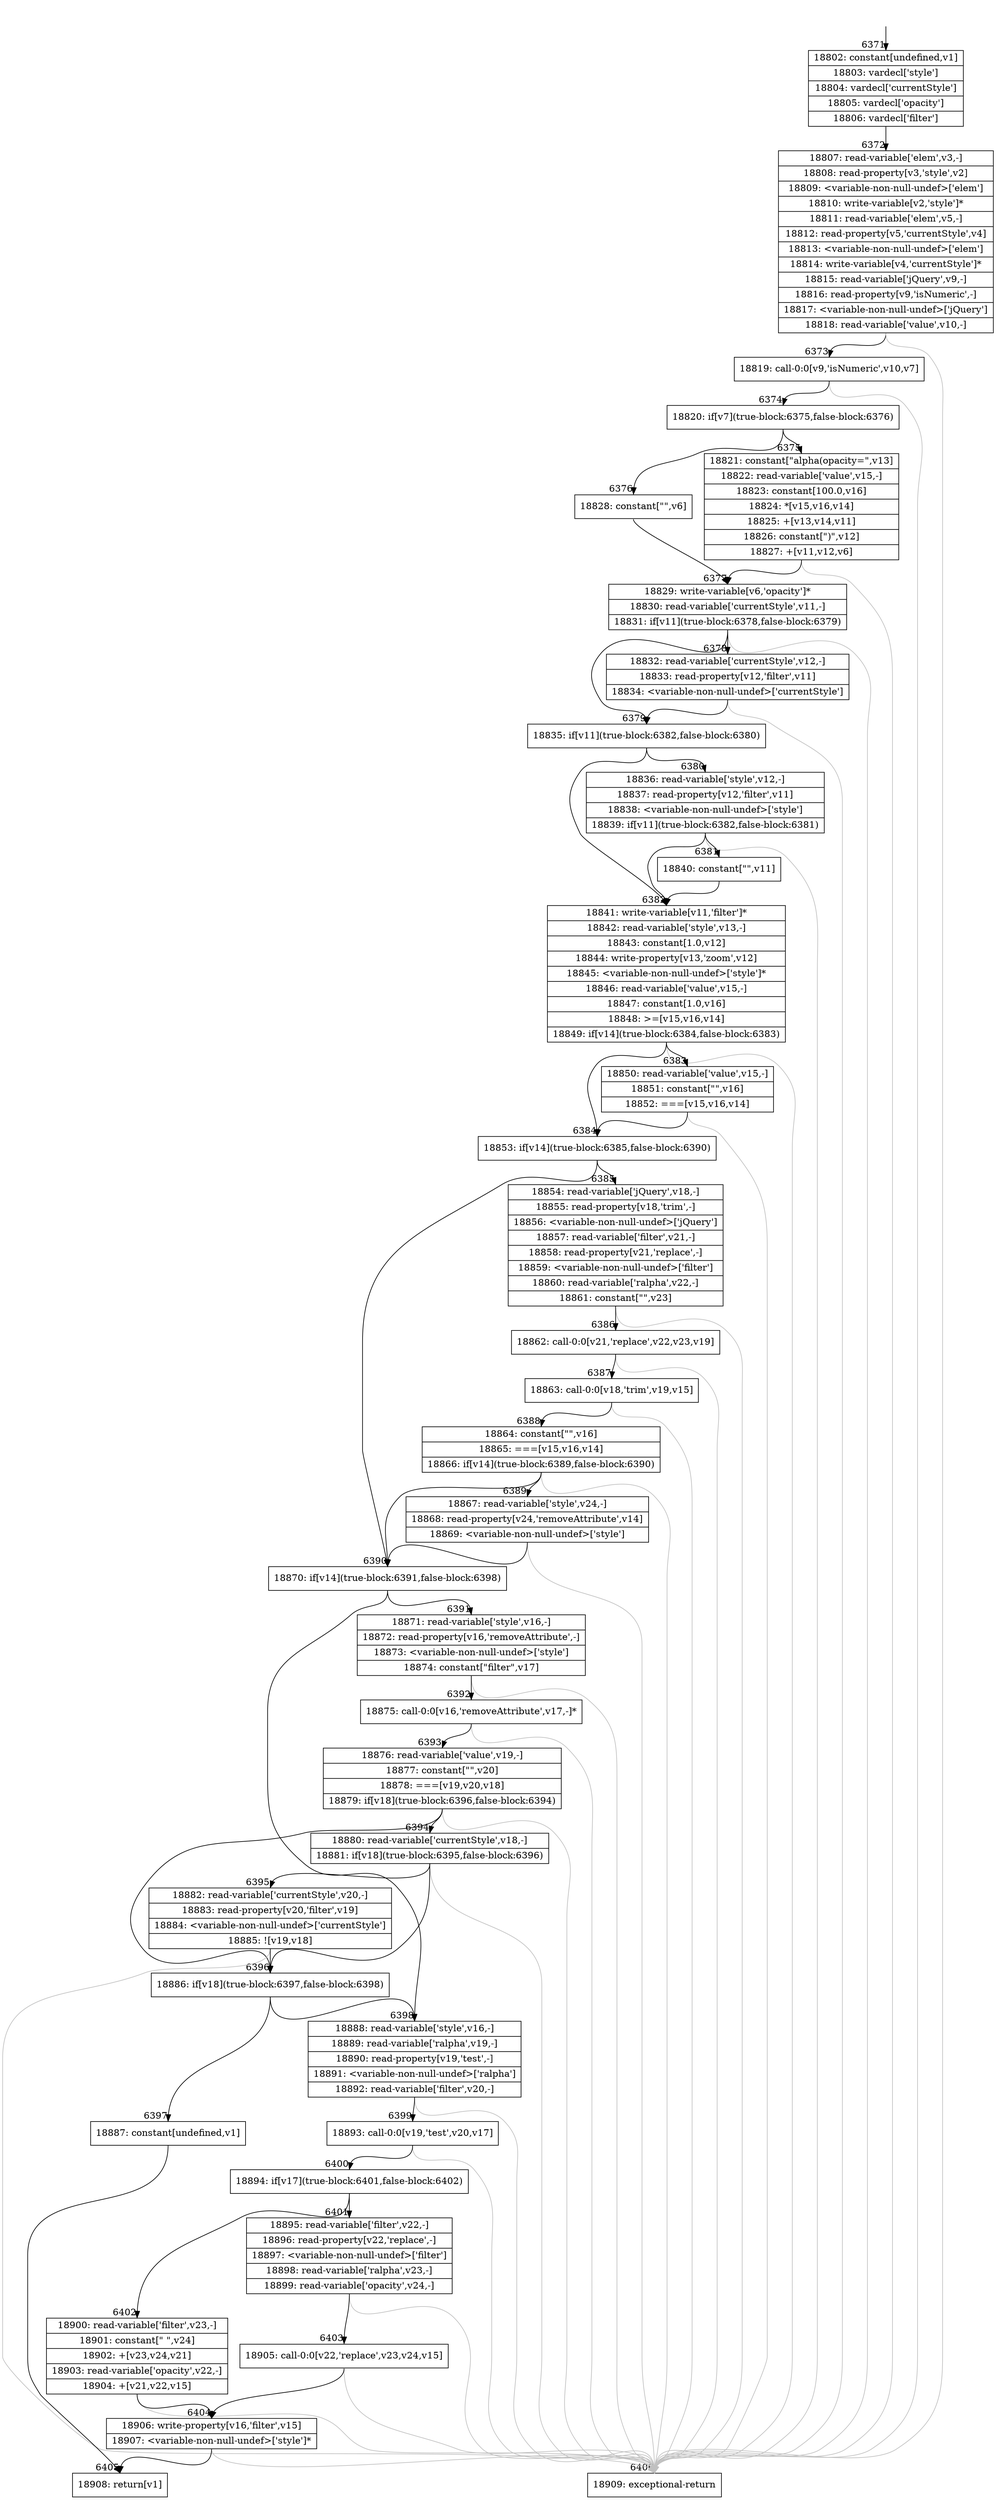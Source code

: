 digraph {
rankdir="TD"
BB_entry389[shape=none,label=""];
BB_entry389 -> BB6371 [tailport=s, headport=n, headlabel="    6371"]
BB6371 [shape=record label="{18802: constant[undefined,v1]|18803: vardecl['style']|18804: vardecl['currentStyle']|18805: vardecl['opacity']|18806: vardecl['filter']}" ] 
BB6371 -> BB6372 [tailport=s, headport=n, headlabel="      6372"]
BB6372 [shape=record label="{18807: read-variable['elem',v3,-]|18808: read-property[v3,'style',v2]|18809: \<variable-non-null-undef\>['elem']|18810: write-variable[v2,'style']*|18811: read-variable['elem',v5,-]|18812: read-property[v5,'currentStyle',v4]|18813: \<variable-non-null-undef\>['elem']|18814: write-variable[v4,'currentStyle']*|18815: read-variable['jQuery',v9,-]|18816: read-property[v9,'isNumeric',-]|18817: \<variable-non-null-undef\>['jQuery']|18818: read-variable['value',v10,-]}" ] 
BB6372 -> BB6373 [tailport=s, headport=n, headlabel="      6373"]
BB6372 -> BB6406 [tailport=s, headport=n, color=gray, headlabel="      6406"]
BB6373 [shape=record label="{18819: call-0:0[v9,'isNumeric',v10,v7]}" ] 
BB6373 -> BB6374 [tailport=s, headport=n, headlabel="      6374"]
BB6373 -> BB6406 [tailport=s, headport=n, color=gray]
BB6374 [shape=record label="{18820: if[v7](true-block:6375,false-block:6376)}" ] 
BB6374 -> BB6375 [tailport=s, headport=n, headlabel="      6375"]
BB6374 -> BB6376 [tailport=s, headport=n, headlabel="      6376"]
BB6375 [shape=record label="{18821: constant[\"alpha(opacity=\",v13]|18822: read-variable['value',v15,-]|18823: constant[100.0,v16]|18824: *[v15,v16,v14]|18825: +[v13,v14,v11]|18826: constant[\")\",v12]|18827: +[v11,v12,v6]}" ] 
BB6375 -> BB6377 [tailport=s, headport=n, headlabel="      6377"]
BB6375 -> BB6406 [tailport=s, headport=n, color=gray]
BB6376 [shape=record label="{18828: constant[\"\",v6]}" ] 
BB6376 -> BB6377 [tailport=s, headport=n]
BB6377 [shape=record label="{18829: write-variable[v6,'opacity']*|18830: read-variable['currentStyle',v11,-]|18831: if[v11](true-block:6378,false-block:6379)}" ] 
BB6377 -> BB6379 [tailport=s, headport=n, headlabel="      6379"]
BB6377 -> BB6378 [tailport=s, headport=n, headlabel="      6378"]
BB6377 -> BB6406 [tailport=s, headport=n, color=gray]
BB6378 [shape=record label="{18832: read-variable['currentStyle',v12,-]|18833: read-property[v12,'filter',v11]|18834: \<variable-non-null-undef\>['currentStyle']}" ] 
BB6378 -> BB6379 [tailport=s, headport=n]
BB6378 -> BB6406 [tailport=s, headport=n, color=gray]
BB6379 [shape=record label="{18835: if[v11](true-block:6382,false-block:6380)}" ] 
BB6379 -> BB6382 [tailport=s, headport=n, headlabel="      6382"]
BB6379 -> BB6380 [tailport=s, headport=n, headlabel="      6380"]
BB6380 [shape=record label="{18836: read-variable['style',v12,-]|18837: read-property[v12,'filter',v11]|18838: \<variable-non-null-undef\>['style']|18839: if[v11](true-block:6382,false-block:6381)}" ] 
BB6380 -> BB6382 [tailport=s, headport=n]
BB6380 -> BB6381 [tailport=s, headport=n, headlabel="      6381"]
BB6380 -> BB6406 [tailport=s, headport=n, color=gray]
BB6381 [shape=record label="{18840: constant[\"\",v11]}" ] 
BB6381 -> BB6382 [tailport=s, headport=n]
BB6382 [shape=record label="{18841: write-variable[v11,'filter']*|18842: read-variable['style',v13,-]|18843: constant[1.0,v12]|18844: write-property[v13,'zoom',v12]|18845: \<variable-non-null-undef\>['style']*|18846: read-variable['value',v15,-]|18847: constant[1.0,v16]|18848: \>=[v15,v16,v14]|18849: if[v14](true-block:6384,false-block:6383)}" ] 
BB6382 -> BB6384 [tailport=s, headport=n, headlabel="      6384"]
BB6382 -> BB6383 [tailport=s, headport=n, headlabel="      6383"]
BB6382 -> BB6406 [tailport=s, headport=n, color=gray]
BB6383 [shape=record label="{18850: read-variable['value',v15,-]|18851: constant[\"\",v16]|18852: ===[v15,v16,v14]}" ] 
BB6383 -> BB6384 [tailport=s, headport=n]
BB6383 -> BB6406 [tailport=s, headport=n, color=gray]
BB6384 [shape=record label="{18853: if[v14](true-block:6385,false-block:6390)}" ] 
BB6384 -> BB6390 [tailport=s, headport=n, headlabel="      6390"]
BB6384 -> BB6385 [tailport=s, headport=n, headlabel="      6385"]
BB6385 [shape=record label="{18854: read-variable['jQuery',v18,-]|18855: read-property[v18,'trim',-]|18856: \<variable-non-null-undef\>['jQuery']|18857: read-variable['filter',v21,-]|18858: read-property[v21,'replace',-]|18859: \<variable-non-null-undef\>['filter']|18860: read-variable['ralpha',v22,-]|18861: constant[\"\",v23]}" ] 
BB6385 -> BB6386 [tailport=s, headport=n, headlabel="      6386"]
BB6385 -> BB6406 [tailport=s, headport=n, color=gray]
BB6386 [shape=record label="{18862: call-0:0[v21,'replace',v22,v23,v19]}" ] 
BB6386 -> BB6387 [tailport=s, headport=n, headlabel="      6387"]
BB6386 -> BB6406 [tailport=s, headport=n, color=gray]
BB6387 [shape=record label="{18863: call-0:0[v18,'trim',v19,v15]}" ] 
BB6387 -> BB6388 [tailport=s, headport=n, headlabel="      6388"]
BB6387 -> BB6406 [tailport=s, headport=n, color=gray]
BB6388 [shape=record label="{18864: constant[\"\",v16]|18865: ===[v15,v16,v14]|18866: if[v14](true-block:6389,false-block:6390)}" ] 
BB6388 -> BB6390 [tailport=s, headport=n]
BB6388 -> BB6389 [tailport=s, headport=n, headlabel="      6389"]
BB6388 -> BB6406 [tailport=s, headport=n, color=gray]
BB6389 [shape=record label="{18867: read-variable['style',v24,-]|18868: read-property[v24,'removeAttribute',v14]|18869: \<variable-non-null-undef\>['style']}" ] 
BB6389 -> BB6390 [tailport=s, headport=n]
BB6389 -> BB6406 [tailport=s, headport=n, color=gray]
BB6390 [shape=record label="{18870: if[v14](true-block:6391,false-block:6398)}" ] 
BB6390 -> BB6391 [tailport=s, headport=n, headlabel="      6391"]
BB6390 -> BB6398 [tailport=s, headport=n, headlabel="      6398"]
BB6391 [shape=record label="{18871: read-variable['style',v16,-]|18872: read-property[v16,'removeAttribute',-]|18873: \<variable-non-null-undef\>['style']|18874: constant[\"filter\",v17]}" ] 
BB6391 -> BB6392 [tailport=s, headport=n, headlabel="      6392"]
BB6391 -> BB6406 [tailport=s, headport=n, color=gray]
BB6392 [shape=record label="{18875: call-0:0[v16,'removeAttribute',v17,-]*}" ] 
BB6392 -> BB6393 [tailport=s, headport=n, headlabel="      6393"]
BB6392 -> BB6406 [tailport=s, headport=n, color=gray]
BB6393 [shape=record label="{18876: read-variable['value',v19,-]|18877: constant[\"\",v20]|18878: ===[v19,v20,v18]|18879: if[v18](true-block:6396,false-block:6394)}" ] 
BB6393 -> BB6396 [tailport=s, headport=n, headlabel="      6396"]
BB6393 -> BB6394 [tailport=s, headport=n, headlabel="      6394"]
BB6393 -> BB6406 [tailport=s, headport=n, color=gray]
BB6394 [shape=record label="{18880: read-variable['currentStyle',v18,-]|18881: if[v18](true-block:6395,false-block:6396)}" ] 
BB6394 -> BB6396 [tailport=s, headport=n]
BB6394 -> BB6395 [tailport=s, headport=n, headlabel="      6395"]
BB6394 -> BB6406 [tailport=s, headport=n, color=gray]
BB6395 [shape=record label="{18882: read-variable['currentStyle',v20,-]|18883: read-property[v20,'filter',v19]|18884: \<variable-non-null-undef\>['currentStyle']|18885: ![v19,v18]}" ] 
BB6395 -> BB6396 [tailport=s, headport=n]
BB6395 -> BB6406 [tailport=s, headport=n, color=gray]
BB6396 [shape=record label="{18886: if[v18](true-block:6397,false-block:6398)}" ] 
BB6396 -> BB6397 [tailport=s, headport=n, headlabel="      6397"]
BB6396 -> BB6398 [tailport=s, headport=n]
BB6397 [shape=record label="{18887: constant[undefined,v1]}" ] 
BB6397 -> BB6405 [tailport=s, headport=n, headlabel="      6405"]
BB6398 [shape=record label="{18888: read-variable['style',v16,-]|18889: read-variable['ralpha',v19,-]|18890: read-property[v19,'test',-]|18891: \<variable-non-null-undef\>['ralpha']|18892: read-variable['filter',v20,-]}" ] 
BB6398 -> BB6399 [tailport=s, headport=n, headlabel="      6399"]
BB6398 -> BB6406 [tailport=s, headport=n, color=gray]
BB6399 [shape=record label="{18893: call-0:0[v19,'test',v20,v17]}" ] 
BB6399 -> BB6400 [tailport=s, headport=n, headlabel="      6400"]
BB6399 -> BB6406 [tailport=s, headport=n, color=gray]
BB6400 [shape=record label="{18894: if[v17](true-block:6401,false-block:6402)}" ] 
BB6400 -> BB6401 [tailport=s, headport=n, headlabel="      6401"]
BB6400 -> BB6402 [tailport=s, headport=n, headlabel="      6402"]
BB6401 [shape=record label="{18895: read-variable['filter',v22,-]|18896: read-property[v22,'replace',-]|18897: \<variable-non-null-undef\>['filter']|18898: read-variable['ralpha',v23,-]|18899: read-variable['opacity',v24,-]}" ] 
BB6401 -> BB6403 [tailport=s, headport=n, headlabel="      6403"]
BB6401 -> BB6406 [tailport=s, headport=n, color=gray]
BB6402 [shape=record label="{18900: read-variable['filter',v23,-]|18901: constant[\" \",v24]|18902: +[v23,v24,v21]|18903: read-variable['opacity',v22,-]|18904: +[v21,v22,v15]}" ] 
BB6402 -> BB6404 [tailport=s, headport=n, headlabel="      6404"]
BB6402 -> BB6406 [tailport=s, headport=n, color=gray]
BB6403 [shape=record label="{18905: call-0:0[v22,'replace',v23,v24,v15]}" ] 
BB6403 -> BB6404 [tailport=s, headport=n]
BB6403 -> BB6406 [tailport=s, headport=n, color=gray]
BB6404 [shape=record label="{18906: write-property[v16,'filter',v15]|18907: \<variable-non-null-undef\>['style']*}" ] 
BB6404 -> BB6405 [tailport=s, headport=n]
BB6404 -> BB6406 [tailport=s, headport=n, color=gray]
BB6405 [shape=record label="{18908: return[v1]}" ] 
BB6406 [shape=record label="{18909: exceptional-return}" ] 
}
